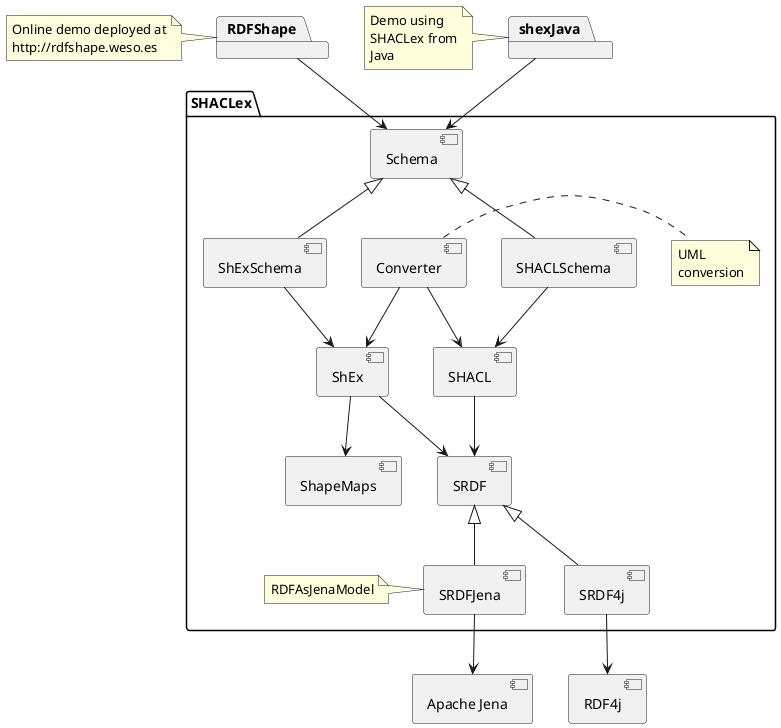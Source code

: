@startuml

package SHACLex {
[Schema] as Schema
[ShExSchema] as ShExSchema
[SHACLSchema] as SHACLSchema
[Converter] as Converter
[ShEx] as ShEx
[SHACL] as SHACL
'[RBE] as RBE
[ShapeMaps] as shapeMaps
'[DepGraphs] as depGraphs
[SRDF] as SRDF
[SRDF4j] as SRDF4j
[SRDFJena] as SRDFJena
note left of SRDFJena
 RDFAsJenaModel
end note

note right of Converter
 UML
 conversion
end note
}
[Apache Jena] as ApacheJena
[RDF4j] as RDF4j

Schema <|-- ShExSchema
Schema <|-- SHACLSchema
ShExSchema --> ShEx
SHACLSchema --> SHACL
Converter --> ShEx
Converter --> SHACL
ShEx --> shapeMaps
'ShEx --> RBE
'ShEx --> depGraphs
SHACL --> SRDF
ShEx --> SRDF
SRDF <|-- SRDFJena
SRDF <|-- SRDF4j
SRDFJena --> ApacheJena
SRDF4j --> RDF4j

package RDFShape {

} 
package shexJava {

}

shexJava --> Schema
RDFShape --> Schema

note left of RDFShape 
 Online demo deployed at
 http://rdfshape.weso.es
end note

note left of shexJava 
 Demo using
 SHACLex from
 Java
end note


@enduml